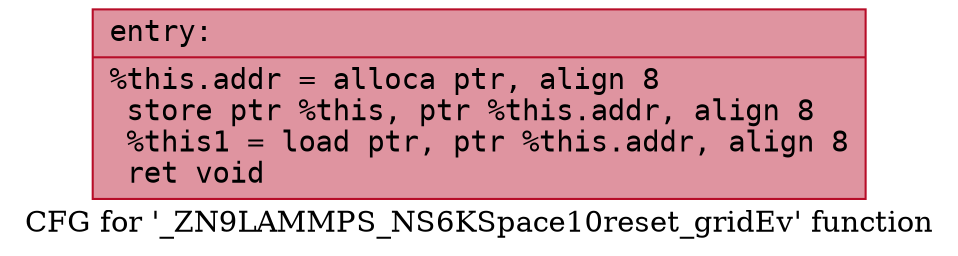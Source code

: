 digraph "CFG for '_ZN9LAMMPS_NS6KSpace10reset_gridEv' function" {
	label="CFG for '_ZN9LAMMPS_NS6KSpace10reset_gridEv' function";

	Node0x55bbfe7a2770 [shape=record,color="#b70d28ff", style=filled, fillcolor="#b70d2870" fontname="Courier",label="{entry:\l|  %this.addr = alloca ptr, align 8\l  store ptr %this, ptr %this.addr, align 8\l  %this1 = load ptr, ptr %this.addr, align 8\l  ret void\l}"];
}
